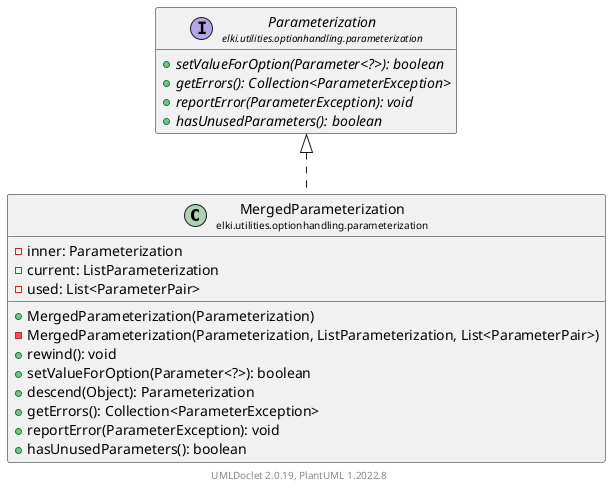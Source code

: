 @startuml
    remove .*\.(Instance|Par|Parameterizer|Factory)$
    set namespaceSeparator none
    hide empty fields
    hide empty methods

    class "<size:14>MergedParameterization\n<size:10>elki.utilities.optionhandling.parameterization" as elki.utilities.optionhandling.parameterization.MergedParameterization [[MergedParameterization.html]] {
        -inner: Parameterization
        -current: ListParameterization
        -used: List<ParameterPair>
        +MergedParameterization(Parameterization)
        -MergedParameterization(Parameterization, ListParameterization, List<ParameterPair>)
        +rewind(): void
        +setValueForOption(Parameter<?>): boolean
        +descend(Object): Parameterization
        +getErrors(): Collection<ParameterException>
        +reportError(ParameterException): void
        +hasUnusedParameters(): boolean
    }

    interface "<size:14>Parameterization\n<size:10>elki.utilities.optionhandling.parameterization" as elki.utilities.optionhandling.parameterization.Parameterization [[Parameterization.html]] {
        {abstract} +setValueForOption(Parameter<?>): boolean
        {abstract} +getErrors(): Collection<ParameterException>
        {abstract} +reportError(ParameterException): void
        {abstract} +hasUnusedParameters(): boolean
    }

    elki.utilities.optionhandling.parameterization.Parameterization <|.. elki.utilities.optionhandling.parameterization.MergedParameterization

    center footer UMLDoclet 2.0.19, PlantUML 1.2022.8
@enduml
